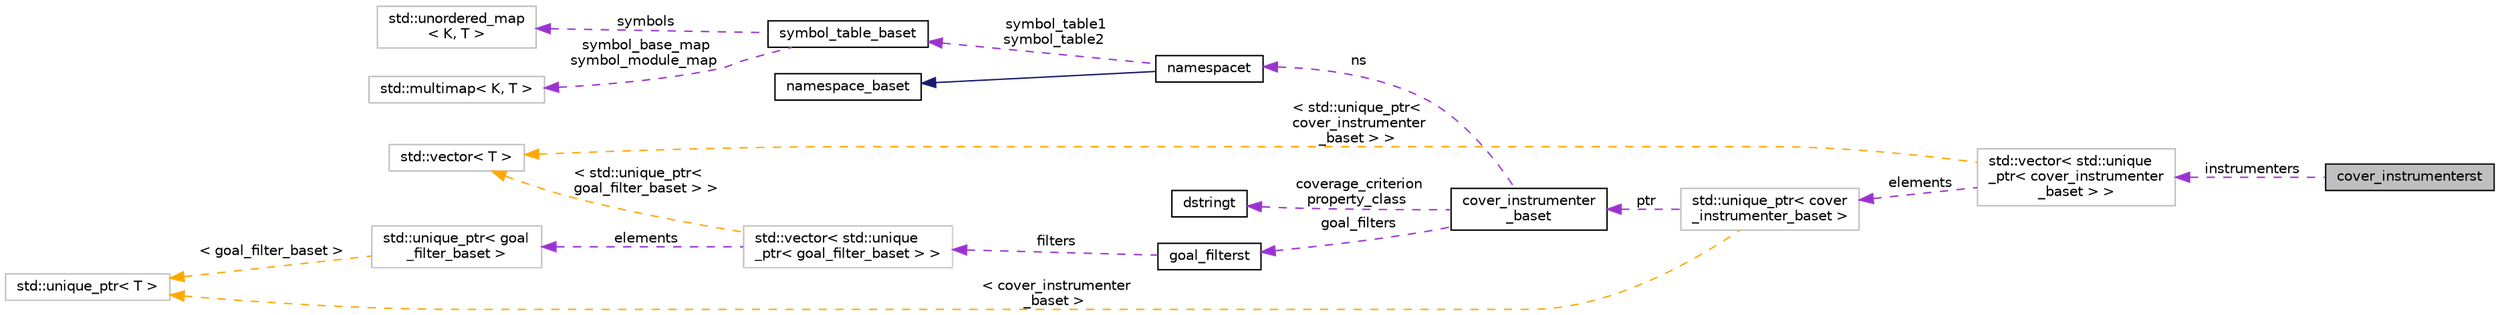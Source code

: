 digraph "cover_instrumenterst"
{
 // LATEX_PDF_SIZE
  bgcolor="transparent";
  edge [fontname="Helvetica",fontsize="10",labelfontname="Helvetica",labelfontsize="10"];
  node [fontname="Helvetica",fontsize="10",shape=record];
  rankdir="LR";
  Node1 [label="cover_instrumenterst",height=0.2,width=0.4,color="black", fillcolor="grey75", style="filled", fontcolor="black",tooltip="A collection of instrumenters to be run."];
  Node2 -> Node1 [dir="back",color="darkorchid3",fontsize="10",style="dashed",label=" instrumenters" ,fontname="Helvetica"];
  Node2 [label="std::vector\< std::unique\l_ptr\< cover_instrumenter\l_baset \> \>",height=0.2,width=0.4,color="grey75",tooltip=" "];
  Node3 -> Node2 [dir="back",color="darkorchid3",fontsize="10",style="dashed",label=" elements" ,fontname="Helvetica"];
  Node3 [label="std::unique_ptr\< cover\l_instrumenter_baset \>",height=0.2,width=0.4,color="grey75",tooltip=" "];
  Node4 -> Node3 [dir="back",color="darkorchid3",fontsize="10",style="dashed",label=" ptr" ,fontname="Helvetica"];
  Node4 [label="cover_instrumenter\l_baset",height=0.2,width=0.4,color="black",URL="$classcover__instrumenter__baset.html",tooltip="Base class for goto program coverage instrumenters."];
  Node5 -> Node4 [dir="back",color="darkorchid3",fontsize="10",style="dashed",label=" goal_filters" ,fontname="Helvetica"];
  Node5 [label="goal_filterst",height=0.2,width=0.4,color="black",URL="$classgoal__filterst.html",tooltip="A collection of goal filters to be applied in conjunction."];
  Node6 -> Node5 [dir="back",color="darkorchid3",fontsize="10",style="dashed",label=" filters" ,fontname="Helvetica"];
  Node6 [label="std::vector\< std::unique\l_ptr\< goal_filter_baset \> \>",height=0.2,width=0.4,color="grey75",tooltip=" "];
  Node7 -> Node6 [dir="back",color="darkorchid3",fontsize="10",style="dashed",label=" elements" ,fontname="Helvetica"];
  Node7 [label="std::unique_ptr\< goal\l_filter_baset \>",height=0.2,width=0.4,color="grey75",tooltip=" "];
  Node9 -> Node7 [dir="back",color="orange",fontsize="10",style="dashed",label=" \< goal_filter_baset \>" ,fontname="Helvetica"];
  Node9 [label="std::unique_ptr\< T \>",height=0.2,width=0.4,color="grey75",tooltip="STL class."];
  Node11 -> Node6 [dir="back",color="orange",fontsize="10",style="dashed",label=" \< std::unique_ptr\<\l goal_filter_baset \> \>" ,fontname="Helvetica"];
  Node11 [label="std::vector\< T \>",height=0.2,width=0.4,color="grey75",tooltip="STL class."];
  Node12 -> Node4 [dir="back",color="darkorchid3",fontsize="10",style="dashed",label=" ns" ,fontname="Helvetica"];
  Node12 [label="namespacet",height=0.2,width=0.4,color="black",URL="$classnamespacet.html",tooltip="A namespacet is essentially one or two symbol tables bound together, to allow for symbol lookups in t..."];
  Node13 -> Node12 [dir="back",color="midnightblue",fontsize="10",style="solid",fontname="Helvetica"];
  Node13 [label="namespace_baset",height=0.2,width=0.4,color="black",URL="$classnamespace__baset.html",tooltip="Basic interface for a namespace."];
  Node14 -> Node12 [dir="back",color="darkorchid3",fontsize="10",style="dashed",label=" symbol_table1\nsymbol_table2" ,fontname="Helvetica"];
  Node14 [label="symbol_table_baset",height=0.2,width=0.4,color="black",URL="$classsymbol__table__baset.html",tooltip="The symbol table base class interface."];
  Node15 -> Node14 [dir="back",color="darkorchid3",fontsize="10",style="dashed",label=" symbol_base_map\nsymbol_module_map" ,fontname="Helvetica"];
  Node15 [label="std::multimap\< K, T \>",height=0.2,width=0.4,color="grey75",tooltip="STL class."];
  Node17 -> Node14 [dir="back",color="darkorchid3",fontsize="10",style="dashed",label=" symbols" ,fontname="Helvetica"];
  Node17 [label="std::unordered_map\l\< K, T \>",height=0.2,width=0.4,color="grey75",tooltip="STL class."];
  Node18 -> Node4 [dir="back",color="darkorchid3",fontsize="10",style="dashed",label=" coverage_criterion\nproperty_class" ,fontname="Helvetica"];
  Node18 [label="dstringt",height=0.2,width=0.4,color="black",URL="$classdstringt.html",tooltip="dstringt has one field, an unsigned integer no which is an index into a static table of strings."];
  Node9 -> Node3 [dir="back",color="orange",fontsize="10",style="dashed",label=" \< cover_instrumenter\l_baset \>" ,fontname="Helvetica"];
  Node11 -> Node2 [dir="back",color="orange",fontsize="10",style="dashed",label=" \< std::unique_ptr\<\l cover_instrumenter\l_baset \> \>" ,fontname="Helvetica"];
}
